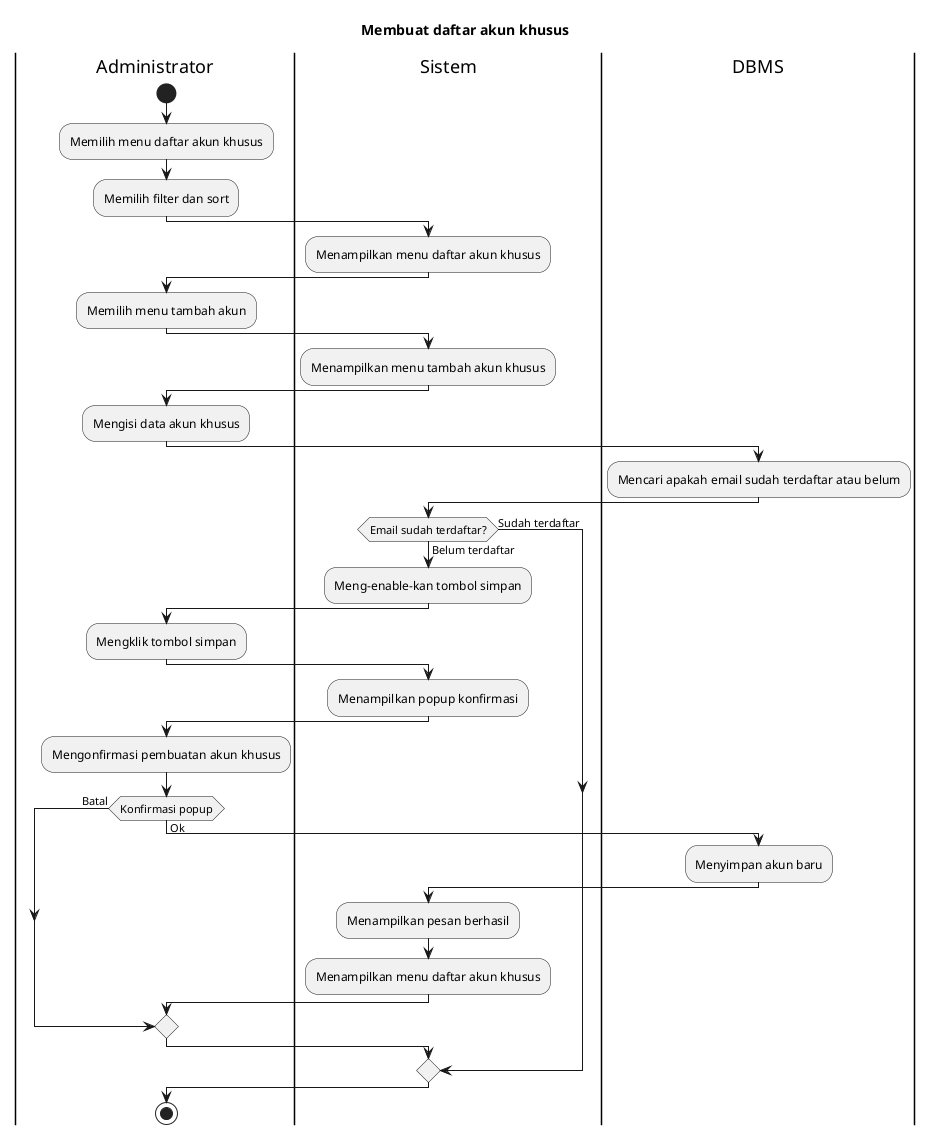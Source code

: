 @startuml Membuat daftar akun khusus
title Membuat daftar akun khusus

|Administrator|
start
:Memilih menu daftar akun khusus;
:Memilih filter dan sort;

|Sistem|
:Menampilkan menu daftar akun khusus;

|Administrator|
:Memilih menu tambah akun;

|Sistem|
:Menampilkan menu tambah akun khusus;

|Administrator|
:Mengisi data akun khusus;

|DBMS|
:Mencari apakah email sudah terdaftar atau belum;

|Sistem|
if (Email sudah terdaftar?) then (Sudah terdaftar)
else (Belum terdaftar)
  :Meng-enable-kan tombol simpan;

  |Administrator|
  :Mengklik tombol simpan;
  
  |Sistem|
  :Menampilkan popup konfirmasi;

  |Administrator|
  :Mengonfirmasi pembuatan akun khusus;

  if (Konfirmasi popup) then (Batal)
  else (Ok)
    |DBMS|
    :Menyimpan akun baru;

    |Sistem|
    :Menampilkan pesan berhasil;
    :Menampilkan menu daftar akun khusus;
  endif
endif

|Administrator|
stop

@enduml
